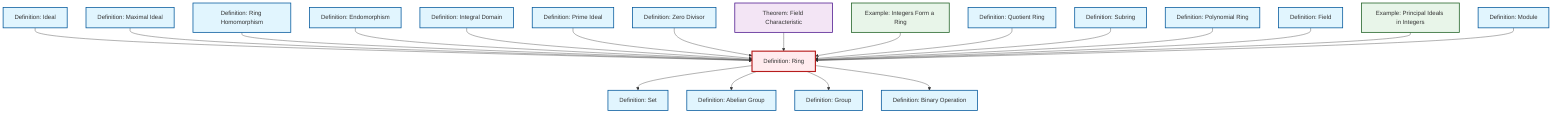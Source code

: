 graph TD
    classDef definition fill:#e1f5fe,stroke:#01579b,stroke-width:2px
    classDef theorem fill:#f3e5f5,stroke:#4a148c,stroke-width:2px
    classDef axiom fill:#fff3e0,stroke:#e65100,stroke-width:2px
    classDef example fill:#e8f5e9,stroke:#1b5e20,stroke-width:2px
    classDef current fill:#ffebee,stroke:#b71c1c,stroke-width:3px
    ex-integers-ring["Example: Integers Form a Ring"]:::example
    def-subring["Definition: Subring"]:::definition
    def-integral-domain["Definition: Integral Domain"]:::definition
    def-binary-operation["Definition: Binary Operation"]:::definition
    def-ring-homomorphism["Definition: Ring Homomorphism"]:::definition
    def-set["Definition: Set"]:::definition
    def-maximal-ideal["Definition: Maximal Ideal"]:::definition
    def-field["Definition: Field"]:::definition
    def-polynomial-ring["Definition: Polynomial Ring"]:::definition
    def-zero-divisor["Definition: Zero Divisor"]:::definition
    def-ring["Definition: Ring"]:::definition
    def-abelian-group["Definition: Abelian Group"]:::definition
    def-quotient-ring["Definition: Quotient Ring"]:::definition
    def-prime-ideal["Definition: Prime Ideal"]:::definition
    def-group["Definition: Group"]:::definition
    def-ideal["Definition: Ideal"]:::definition
    def-endomorphism["Definition: Endomorphism"]:::definition
    def-module["Definition: Module"]:::definition
    thm-field-characteristic["Theorem: Field Characteristic"]:::theorem
    ex-principal-ideal["Example: Principal Ideals in Integers"]:::example
    def-ideal --> def-ring
    def-maximal-ideal --> def-ring
    def-ring-homomorphism --> def-ring
    def-endomorphism --> def-ring
    def-integral-domain --> def-ring
    def-prime-ideal --> def-ring
    def-zero-divisor --> def-ring
    thm-field-characteristic --> def-ring
    ex-integers-ring --> def-ring
    def-quotient-ring --> def-ring
    def-subring --> def-ring
    def-polynomial-ring --> def-ring
    def-field --> def-ring
    def-ring --> def-set
    def-ring --> def-abelian-group
    def-ring --> def-group
    ex-principal-ideal --> def-ring
    def-ring --> def-binary-operation
    def-module --> def-ring
    class def-ring current